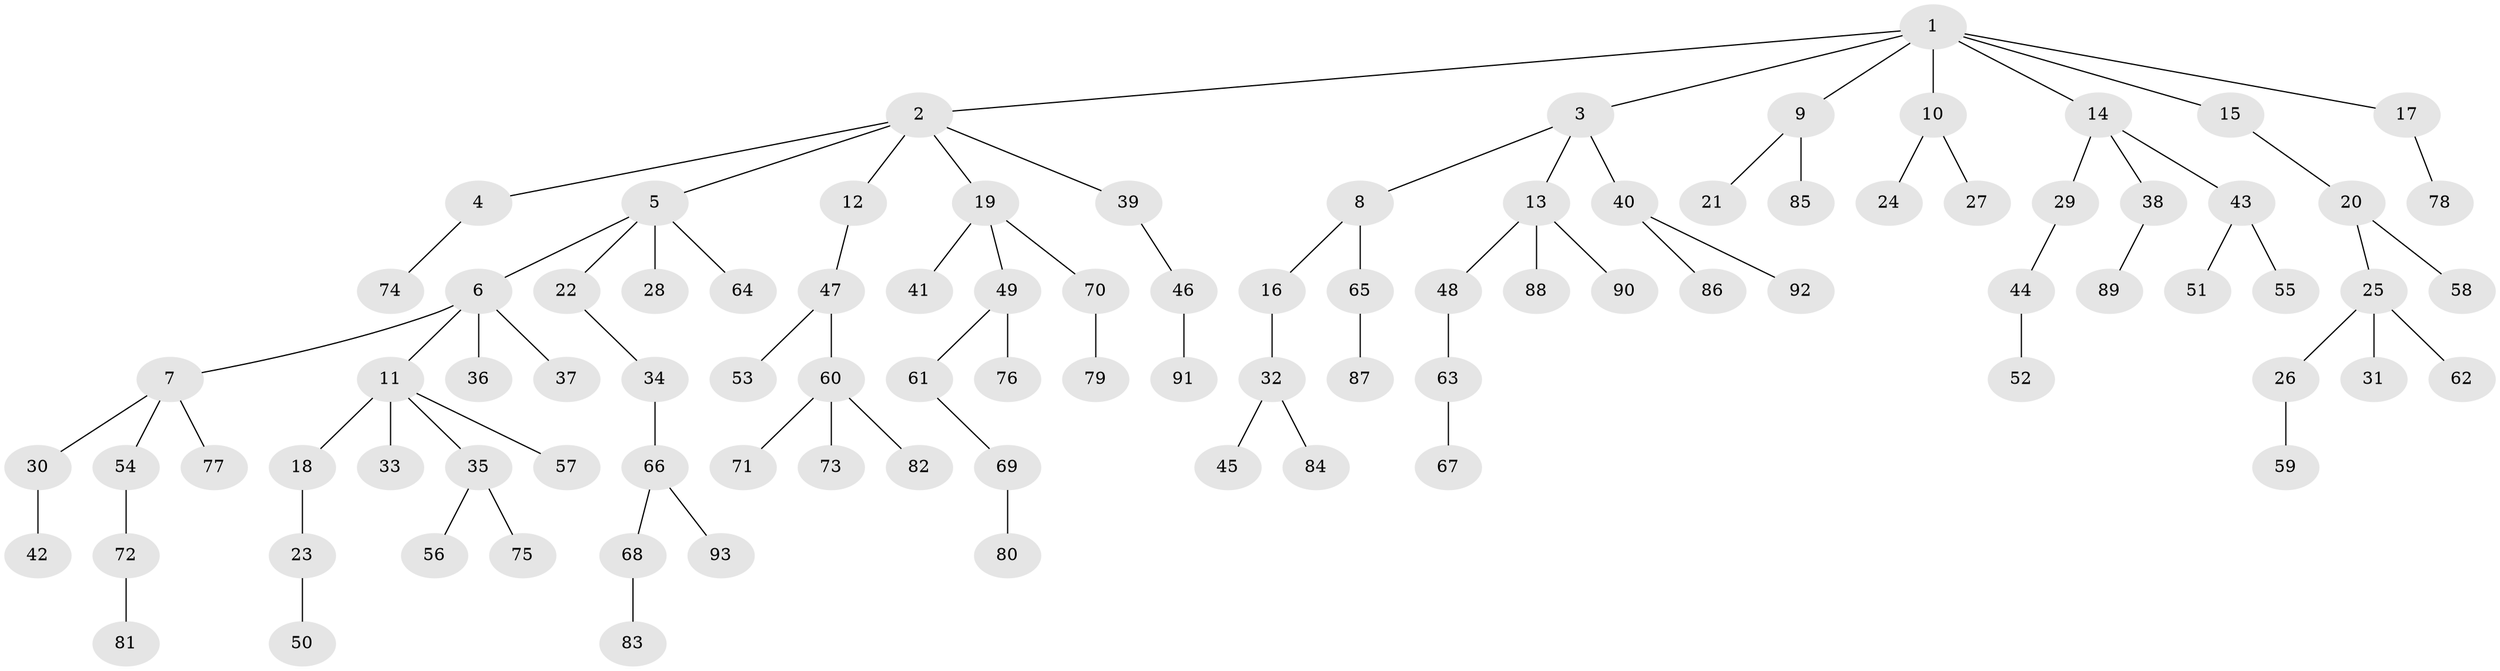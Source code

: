 // coarse degree distribution, {7: 0.015151515151515152, 6: 0.015151515151515152, 4: 0.09090909090909091, 3: 0.09090909090909091, 2: 0.3484848484848485, 1: 0.4393939393939394}
// Generated by graph-tools (version 1.1) at 2025/37/03/04/25 23:37:25]
// undirected, 93 vertices, 92 edges
graph export_dot {
  node [color=gray90,style=filled];
  1;
  2;
  3;
  4;
  5;
  6;
  7;
  8;
  9;
  10;
  11;
  12;
  13;
  14;
  15;
  16;
  17;
  18;
  19;
  20;
  21;
  22;
  23;
  24;
  25;
  26;
  27;
  28;
  29;
  30;
  31;
  32;
  33;
  34;
  35;
  36;
  37;
  38;
  39;
  40;
  41;
  42;
  43;
  44;
  45;
  46;
  47;
  48;
  49;
  50;
  51;
  52;
  53;
  54;
  55;
  56;
  57;
  58;
  59;
  60;
  61;
  62;
  63;
  64;
  65;
  66;
  67;
  68;
  69;
  70;
  71;
  72;
  73;
  74;
  75;
  76;
  77;
  78;
  79;
  80;
  81;
  82;
  83;
  84;
  85;
  86;
  87;
  88;
  89;
  90;
  91;
  92;
  93;
  1 -- 2;
  1 -- 3;
  1 -- 9;
  1 -- 10;
  1 -- 14;
  1 -- 15;
  1 -- 17;
  2 -- 4;
  2 -- 5;
  2 -- 12;
  2 -- 19;
  2 -- 39;
  3 -- 8;
  3 -- 13;
  3 -- 40;
  4 -- 74;
  5 -- 6;
  5 -- 22;
  5 -- 28;
  5 -- 64;
  6 -- 7;
  6 -- 11;
  6 -- 36;
  6 -- 37;
  7 -- 30;
  7 -- 54;
  7 -- 77;
  8 -- 16;
  8 -- 65;
  9 -- 21;
  9 -- 85;
  10 -- 24;
  10 -- 27;
  11 -- 18;
  11 -- 33;
  11 -- 35;
  11 -- 57;
  12 -- 47;
  13 -- 48;
  13 -- 88;
  13 -- 90;
  14 -- 29;
  14 -- 38;
  14 -- 43;
  15 -- 20;
  16 -- 32;
  17 -- 78;
  18 -- 23;
  19 -- 41;
  19 -- 49;
  19 -- 70;
  20 -- 25;
  20 -- 58;
  22 -- 34;
  23 -- 50;
  25 -- 26;
  25 -- 31;
  25 -- 62;
  26 -- 59;
  29 -- 44;
  30 -- 42;
  32 -- 45;
  32 -- 84;
  34 -- 66;
  35 -- 56;
  35 -- 75;
  38 -- 89;
  39 -- 46;
  40 -- 86;
  40 -- 92;
  43 -- 51;
  43 -- 55;
  44 -- 52;
  46 -- 91;
  47 -- 53;
  47 -- 60;
  48 -- 63;
  49 -- 61;
  49 -- 76;
  54 -- 72;
  60 -- 71;
  60 -- 73;
  60 -- 82;
  61 -- 69;
  63 -- 67;
  65 -- 87;
  66 -- 68;
  66 -- 93;
  68 -- 83;
  69 -- 80;
  70 -- 79;
  72 -- 81;
}
